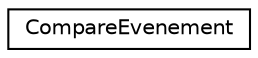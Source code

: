 digraph "Graphe hiérarchique des classes"
{
  edge [fontname="Helvetica",fontsize="10",labelfontname="Helvetica",labelfontsize="10"];
  node [fontname="Helvetica",fontsize="10",shape=record];
  rankdir="LR";
  Node0 [label="CompareEvenement",height=0.2,width=0.4,color="black", fillcolor="white", style="filled",URL="$classCompareEvenement.html"];
}
